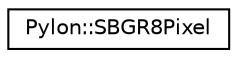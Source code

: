 digraph "Graphical Class Hierarchy"
{
  edge [fontname="Helvetica",fontsize="10",labelfontname="Helvetica",labelfontsize="10"];
  node [fontname="Helvetica",fontsize="10",shape=record];
  rankdir="LR";
  Node1 [label="Pylon::SBGR8Pixel",height=0.2,width=0.4,color="black", fillcolor="white", style="filled",URL="$struct_pylon_1_1_s_b_g_r8_pixel.html",tooltip="Describes the memory layout of a BGR8 pixel. This pixel is used in Windows bitmaps. "];
}
